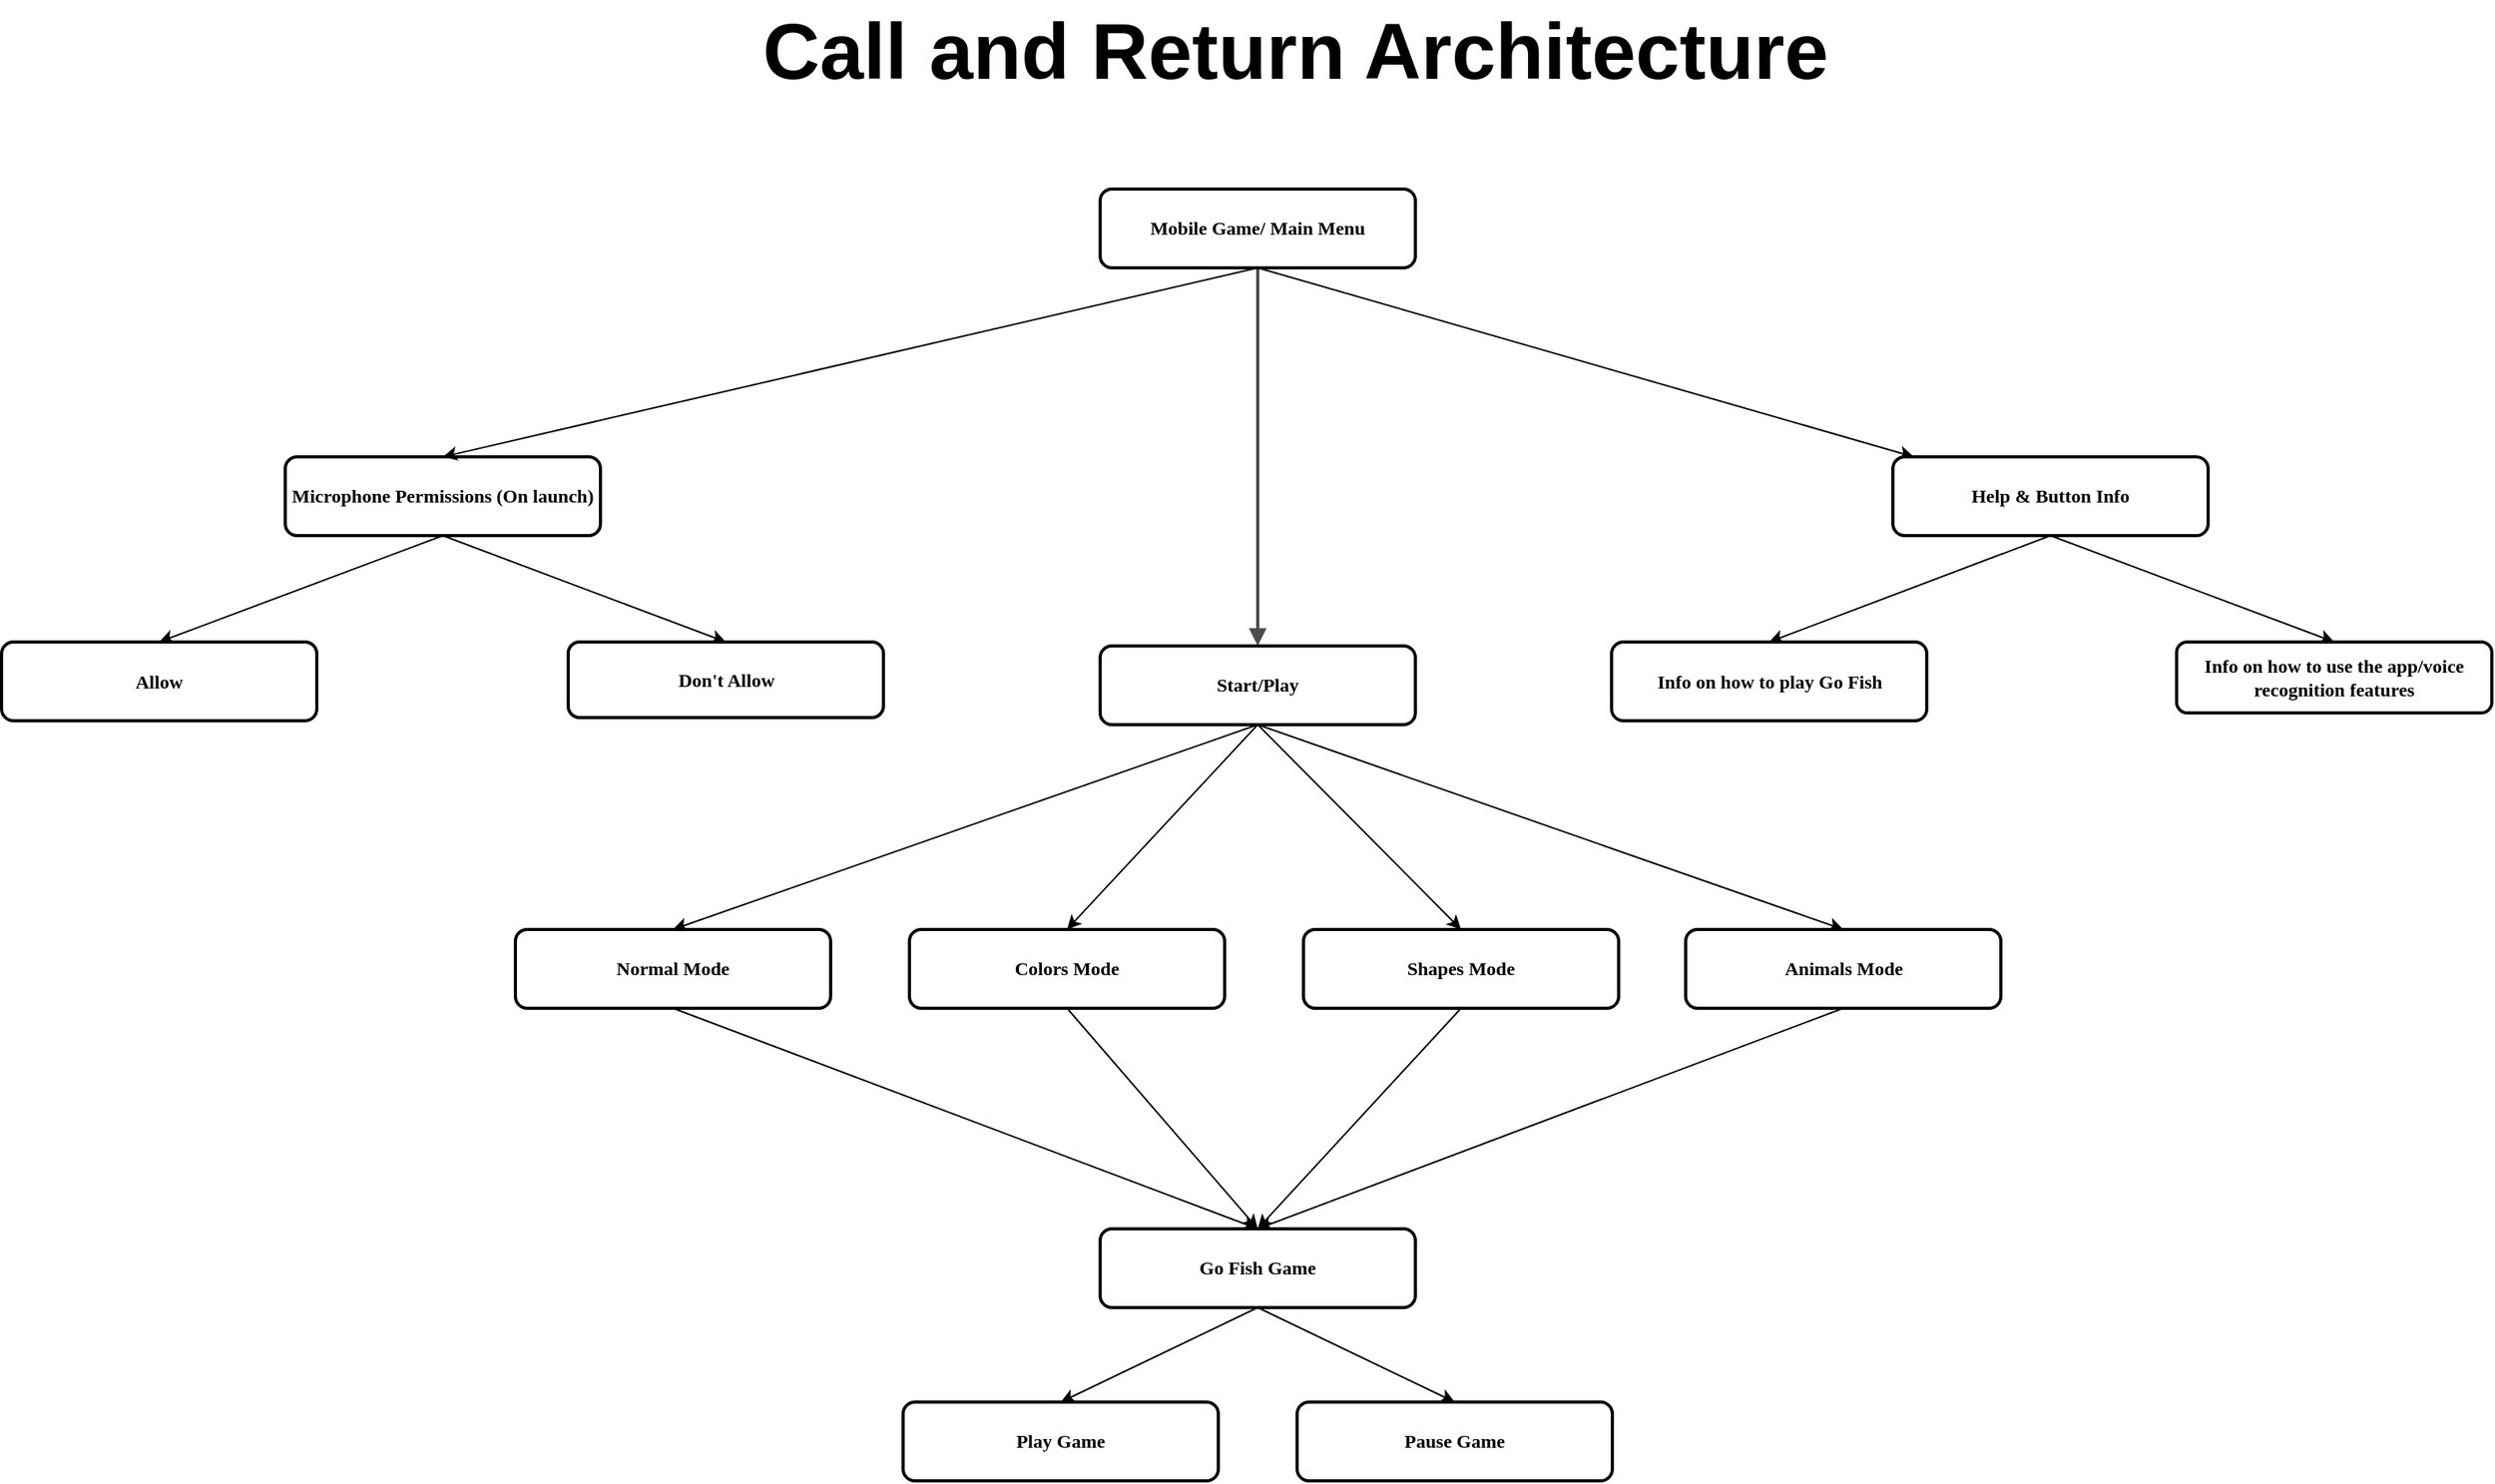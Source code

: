 <mxfile version="12.1.0" type="github" pages="1"><diagram name="Page-1" id="19d8dcba-68ad-dc05-1034-9cf7b2a963f6"><mxGraphModel dx="1423" dy="1630" grid="1" gridSize="10" guides="1" tooltips="1" connect="1" arrows="1" fold="1" page="1" pageScale="1" pageWidth="1100" pageHeight="850" background="#ffffff" math="0" shadow="0"><root><mxCell id="0"/><mxCell id="1" parent="0"/><mxCell id="218ae93e1282097f-42" value="" style="edgeStyle=orthogonalEdgeStyle;rounded=1;html=1;labelBackgroundColor=none;endArrow=block;endFill=1;strokeColor=#4D4D4D;strokeWidth=2;fontFamily=Verdana;fontSize=12;fontStyle=1" parent="1" source="6257edae8c83ed4a-1" target="6257edae8c83ed4a-12" edge="1"><mxGeometry relative="1" as="geometry"/></mxCell><mxCell id="218ae93e1282097f-8" value="&lt;span&gt;Allow&lt;br&gt;&lt;/span&gt;" style="whiteSpace=wrap;html=1;rounded=1;shadow=0;comic=0;strokeWidth=2;fillColor=#ffffff;fontFamily=Verdana;align=center;fontSize=12;fontStyle=1" parent="1" vertex="1"><mxGeometry x="190" y="327.5" width="200" height="50" as="geometry"/></mxCell><mxCell id="Xl5bDgA052UXj8_jgu4T-38" style="rounded=0;orthogonalLoop=1;jettySize=auto;html=1;exitX=0.5;exitY=1;exitDx=0;exitDy=0;entryX=0.5;entryY=0;entryDx=0;entryDy=0;" parent="1" source="6257edae8c83ed4a-9" target="218ae93e1282097f-8" edge="1"><mxGeometry relative="1" as="geometry"/></mxCell><mxCell id="Xl5bDgA052UXj8_jgu4T-40" style="rounded=0;orthogonalLoop=1;jettySize=auto;html=1;exitX=0.5;exitY=1;exitDx=0;exitDy=0;entryX=0.5;entryY=0;entryDx=0;entryDy=0;" parent="1" source="6257edae8c83ed4a-9" target="6257edae8c83ed4a-21" edge="1"><mxGeometry relative="1" as="geometry"/></mxCell><mxCell id="6257edae8c83ed4a-9" value="Microphone Permissions (On launch)" style="whiteSpace=wrap;html=1;rounded=1;shadow=0;comic=0;strokeWidth=2;fillColor=#ffffff;fontFamily=Verdana;align=center;fontSize=12;fontStyle=1" parent="1" vertex="1"><mxGeometry x="370" y="210" width="200" height="50" as="geometry"/></mxCell><mxCell id="6257edae8c83ed4a-21" value="Don't Allow" style="whiteSpace=wrap;html=1;rounded=1;shadow=0;comic=0;strokeWidth=2;fillColor=#ffffff;fontFamily=Verdana;align=center;fontSize=12;fontStyle=1" parent="1" vertex="1"><mxGeometry x="549.5" y="327.5" width="200" height="48" as="geometry"/></mxCell><mxCell id="Xl5bDgA052UXj8_jgu4T-34" style="rounded=0;orthogonalLoop=1;jettySize=auto;html=1;exitX=0.5;exitY=1;exitDx=0;exitDy=0;entryX=0.5;entryY=0;entryDx=0;entryDy=0;" parent="1" source="6257edae8c83ed4a-12" target="Xl5bDgA052UXj8_jgu4T-26" edge="1"><mxGeometry relative="1" as="geometry"/></mxCell><mxCell id="Xl5bDgA052UXj8_jgu4T-35" style="rounded=0;orthogonalLoop=1;jettySize=auto;html=1;exitX=0.5;exitY=1;exitDx=0;exitDy=0;entryX=0.5;entryY=0;entryDx=0;entryDy=0;" parent="1" source="6257edae8c83ed4a-12" target="Xl5bDgA052UXj8_jgu4T-25" edge="1"><mxGeometry relative="1" as="geometry"/></mxCell><mxCell id="Xl5bDgA052UXj8_jgu4T-36" style="rounded=0;orthogonalLoop=1;jettySize=auto;html=1;exitX=0.5;exitY=1;exitDx=0;exitDy=0;entryX=0.5;entryY=0;entryDx=0;entryDy=0;" parent="1" source="6257edae8c83ed4a-12" target="Xl5bDgA052UXj8_jgu4T-24" edge="1"><mxGeometry relative="1" as="geometry"/></mxCell><mxCell id="Xl5bDgA052UXj8_jgu4T-37" style="rounded=0;orthogonalLoop=1;jettySize=auto;html=1;exitX=0.5;exitY=1;exitDx=0;exitDy=0;entryX=0.5;entryY=0;entryDx=0;entryDy=0;" parent="1" source="6257edae8c83ed4a-12" target="Xl5bDgA052UXj8_jgu4T-27" edge="1"><mxGeometry relative="1" as="geometry"/></mxCell><mxCell id="6257edae8c83ed4a-12" value="Start/Play" style="whiteSpace=wrap;html=1;rounded=1;shadow=0;comic=0;strokeWidth=2;fillColor=#ffffff;fontFamily=Verdana;align=center;fontSize=12;fontStyle=1" parent="1" vertex="1"><mxGeometry x="887" y="330" width="200" height="50" as="geometry"/></mxCell><mxCell id="Xl5bDgA052UXj8_jgu4T-41" style="rounded=0;orthogonalLoop=1;jettySize=auto;html=1;exitX=0.5;exitY=1;exitDx=0;exitDy=0;entryX=0.5;entryY=0;entryDx=0;entryDy=0;" parent="1" source="6257edae8c83ed4a-1" target="6257edae8c83ed4a-9" edge="1"><mxGeometry relative="1" as="geometry"/></mxCell><mxCell id="Xl5bDgA052UXj8_jgu4T-42" style="rounded=0;orthogonalLoop=1;jettySize=auto;html=1;exitX=0.5;exitY=1;exitDx=0;exitDy=0;" parent="1" source="6257edae8c83ed4a-1" target="218ae93e1282097f-2" edge="1"><mxGeometry relative="1" as="geometry"/></mxCell><mxCell id="6257edae8c83ed4a-1" value="Mobile Game/ Main Menu" style="whiteSpace=wrap;html=1;rounded=1;shadow=0;comic=0;strokeWidth=2;fillColor=#ffffff;fontFamily=Verdana;align=center;fontSize=12;fontStyle=1" parent="1" vertex="1"><mxGeometry x="887" y="40" width="200" height="50" as="geometry"/></mxCell><mxCell id="Xl5bDgA052UXj8_jgu4T-43" style="rounded=0;orthogonalLoop=1;jettySize=auto;html=1;exitX=0.5;exitY=1;exitDx=0;exitDy=0;entryX=0.5;entryY=0;entryDx=0;entryDy=0;" parent="1" source="218ae93e1282097f-2" target="Xl5bDgA052UXj8_jgu4T-12" edge="1"><mxGeometry relative="1" as="geometry"/></mxCell><mxCell id="Xl5bDgA052UXj8_jgu4T-44" style="rounded=0;orthogonalLoop=1;jettySize=auto;html=1;exitX=0.5;exitY=1;exitDx=0;exitDy=0;entryX=0.5;entryY=0;entryDx=0;entryDy=0;" parent="1" source="218ae93e1282097f-2" target="Xl5bDgA052UXj8_jgu4T-19" edge="1"><mxGeometry relative="1" as="geometry"/></mxCell><mxCell id="218ae93e1282097f-2" value="Help &amp;amp; Button Info" style="whiteSpace=wrap;html=1;rounded=1;shadow=0;comic=0;strokeWidth=2;fillColor=#ffffff;fontFamily=Verdana;align=center;fontSize=12;fontStyle=1" parent="1" vertex="1"><mxGeometry x="1390" y="210" width="200" height="50" as="geometry"/></mxCell><mxCell id="Xl5bDgA052UXj8_jgu4T-12" value="&lt;span&gt;Info on how to play Go Fish&lt;br&gt;&lt;/span&gt;" style="whiteSpace=wrap;html=1;rounded=1;shadow=0;comic=0;strokeWidth=2;fillColor=#ffffff;fontFamily=Verdana;align=center;fontSize=12;fontStyle=1" parent="1" vertex="1"><mxGeometry x="1211.5" y="327.5" width="200" height="50" as="geometry"/></mxCell><mxCell id="Xl5bDgA052UXj8_jgu4T-19" value="Info on how to use the app/voice recognition features" style="whiteSpace=wrap;html=1;rounded=1;shadow=0;comic=0;strokeWidth=2;fillColor=#ffffff;fontFamily=Verdana;align=center;fontSize=12;fontStyle=1" parent="1" vertex="1"><mxGeometry x="1570" y="327.5" width="200" height="45" as="geometry"/></mxCell><mxCell id="Xl5bDgA052UXj8_jgu4T-50" style="edgeStyle=none;rounded=0;orthogonalLoop=1;jettySize=auto;html=1;exitX=0.5;exitY=1;exitDx=0;exitDy=0;entryX=0.5;entryY=0;entryDx=0;entryDy=0;" parent="1" source="Xl5bDgA052UXj8_jgu4T-24" target="Xl5bDgA052UXj8_jgu4T-46" edge="1"><mxGeometry relative="1" as="geometry"/></mxCell><mxCell id="Xl5bDgA052UXj8_jgu4T-24" value="Animals Mode" style="whiteSpace=wrap;html=1;rounded=1;shadow=0;comic=0;strokeWidth=2;fillColor=#ffffff;fontFamily=Verdana;align=center;fontSize=12;fontStyle=1" parent="1" vertex="1"><mxGeometry x="1258.5" y="510" width="200" height="50" as="geometry"/></mxCell><mxCell id="Xl5bDgA052UXj8_jgu4T-49" style="edgeStyle=none;rounded=0;orthogonalLoop=1;jettySize=auto;html=1;exitX=0.5;exitY=1;exitDx=0;exitDy=0;entryX=0.5;entryY=0;entryDx=0;entryDy=0;" parent="1" source="Xl5bDgA052UXj8_jgu4T-25" target="Xl5bDgA052UXj8_jgu4T-46" edge="1"><mxGeometry relative="1" as="geometry"/></mxCell><mxCell id="Xl5bDgA052UXj8_jgu4T-25" value="Shapes Mode" style="whiteSpace=wrap;html=1;rounded=1;shadow=0;comic=0;strokeWidth=2;fillColor=#ffffff;fontFamily=Verdana;align=center;fontSize=12;fontStyle=1" parent="1" vertex="1"><mxGeometry x="1016" y="510" width="200" height="50" as="geometry"/></mxCell><mxCell id="Xl5bDgA052UXj8_jgu4T-48" style="edgeStyle=none;rounded=0;orthogonalLoop=1;jettySize=auto;html=1;exitX=0.5;exitY=1;exitDx=0;exitDy=0;entryX=0.5;entryY=0;entryDx=0;entryDy=0;" parent="1" source="Xl5bDgA052UXj8_jgu4T-26" target="Xl5bDgA052UXj8_jgu4T-46" edge="1"><mxGeometry relative="1" as="geometry"><mxPoint x="990" y="640" as="targetPoint"/></mxGeometry></mxCell><mxCell id="Xl5bDgA052UXj8_jgu4T-26" value="Colors Mode" style="whiteSpace=wrap;html=1;rounded=1;shadow=0;comic=0;strokeWidth=2;fillColor=#ffffff;fontFamily=Verdana;align=center;fontSize=12;fontStyle=1" parent="1" vertex="1"><mxGeometry x="766" y="510" width="200" height="50" as="geometry"/></mxCell><mxCell id="Xl5bDgA052UXj8_jgu4T-47" style="edgeStyle=none;rounded=0;orthogonalLoop=1;jettySize=auto;html=1;exitX=0.5;exitY=1;exitDx=0;exitDy=0;entryX=0.5;entryY=0;entryDx=0;entryDy=0;" parent="1" source="Xl5bDgA052UXj8_jgu4T-27" target="Xl5bDgA052UXj8_jgu4T-46" edge="1"><mxGeometry relative="1" as="geometry"/></mxCell><mxCell id="Xl5bDgA052UXj8_jgu4T-27" value="Normal Mode" style="whiteSpace=wrap;html=1;rounded=1;shadow=0;comic=0;strokeWidth=2;fillColor=#ffffff;fontFamily=Verdana;align=center;fontSize=12;fontStyle=1" parent="1" vertex="1"><mxGeometry x="516" y="510" width="200" height="50" as="geometry"/></mxCell><mxCell id="Xl5bDgA052UXj8_jgu4T-56" style="edgeStyle=none;rounded=0;orthogonalLoop=1;jettySize=auto;html=1;exitX=0.5;exitY=1;exitDx=0;exitDy=0;entryX=0.5;entryY=0;entryDx=0;entryDy=0;" parent="1" source="Xl5bDgA052UXj8_jgu4T-46" target="Xl5bDgA052UXj8_jgu4T-54" edge="1"><mxGeometry relative="1" as="geometry"/></mxCell><mxCell id="Xl5bDgA052UXj8_jgu4T-57" style="edgeStyle=none;rounded=0;orthogonalLoop=1;jettySize=auto;html=1;exitX=0.5;exitY=1;exitDx=0;exitDy=0;entryX=0.5;entryY=0;entryDx=0;entryDy=0;" parent="1" source="Xl5bDgA052UXj8_jgu4T-46" target="Xl5bDgA052UXj8_jgu4T-55" edge="1"><mxGeometry relative="1" as="geometry"/></mxCell><mxCell id="Xl5bDgA052UXj8_jgu4T-46" value="Go Fish Game" style="whiteSpace=wrap;html=1;rounded=1;shadow=0;comic=0;strokeWidth=2;fillColor=#ffffff;fontFamily=Verdana;align=center;fontSize=12;fontStyle=1" parent="1" vertex="1"><mxGeometry x="887" y="700" width="200" height="50" as="geometry"/></mxCell><mxCell id="Xl5bDgA052UXj8_jgu4T-54" value="Play Game" style="whiteSpace=wrap;html=1;rounded=1;shadow=0;comic=0;strokeWidth=2;fillColor=#ffffff;fontFamily=Verdana;align=center;fontSize=12;fontStyle=1" parent="1" vertex="1"><mxGeometry x="762" y="810" width="200" height="50" as="geometry"/></mxCell><mxCell id="Xl5bDgA052UXj8_jgu4T-55" value="Pause Game" style="whiteSpace=wrap;html=1;rounded=1;shadow=0;comic=0;strokeWidth=2;fillColor=#ffffff;fontFamily=Verdana;align=center;fontSize=12;fontStyle=1" parent="1" vertex="1"><mxGeometry x="1012" y="810" width="200" height="50" as="geometry"/></mxCell><mxCell id="lGuE_VKgqAm_jyVecHIw-1" value="&lt;b&gt;&lt;font style=&quot;font-size: 50px&quot;&gt;Call and Return Architecture&lt;/font&gt;&lt;/b&gt;" style="text;html=1;resizable=0;points=[];autosize=1;align=left;verticalAlign=top;spacingTop=-4;" vertex="1" parent="1"><mxGeometry x="671" y="-80" width="690" height="30" as="geometry"/></mxCell></root></mxGraphModel></diagram></mxfile>